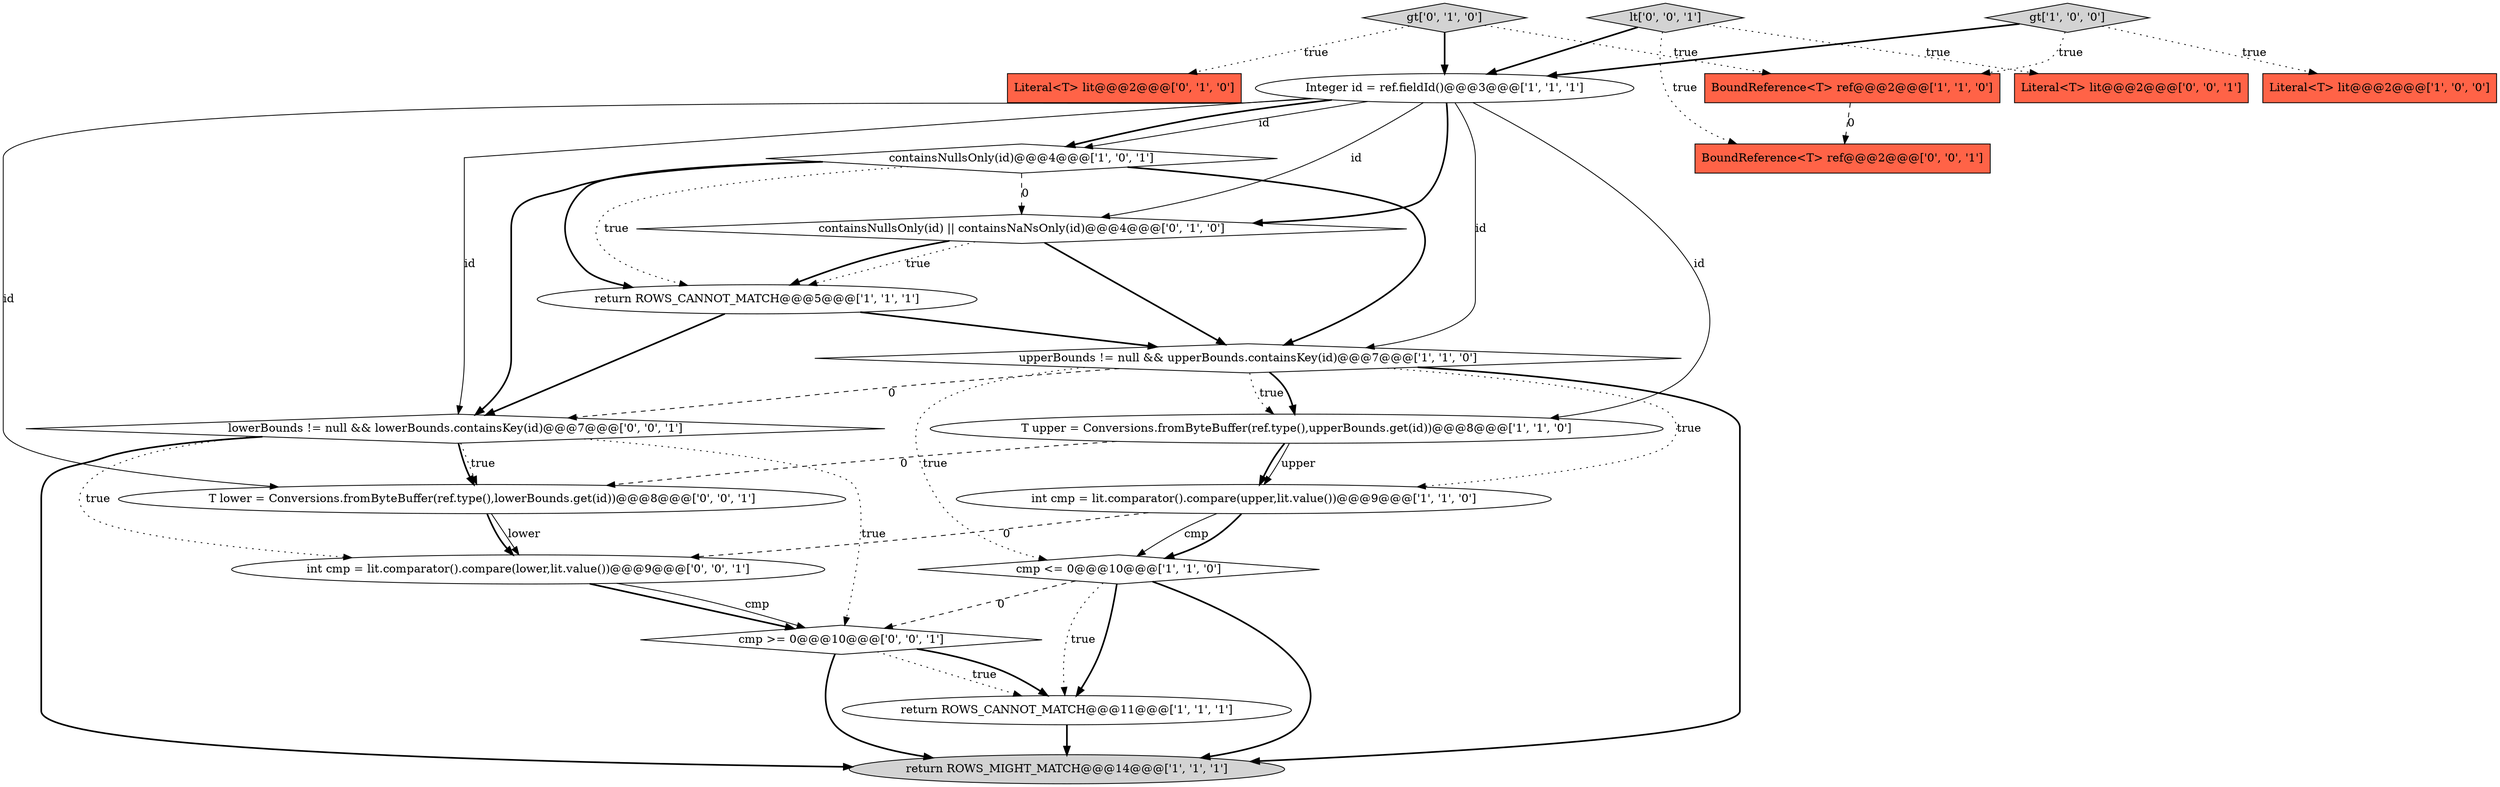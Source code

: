 digraph {
12 [style = filled, label = "Literal<T> lit@@@2@@@['0', '1', '0']", fillcolor = tomato, shape = box image = "AAA0AAABBB2BBB"];
20 [style = filled, label = "lt['0', '0', '1']", fillcolor = lightgray, shape = diamond image = "AAA0AAABBB3BBB"];
6 [style = filled, label = "cmp <= 0@@@10@@@['1', '1', '0']", fillcolor = white, shape = diamond image = "AAA0AAABBB1BBB"];
3 [style = filled, label = "containsNullsOnly(id)@@@4@@@['1', '0', '1']", fillcolor = white, shape = diamond image = "AAA0AAABBB1BBB"];
9 [style = filled, label = "return ROWS_CANNOT_MATCH@@@5@@@['1', '1', '1']", fillcolor = white, shape = ellipse image = "AAA0AAABBB1BBB"];
16 [style = filled, label = "lowerBounds != null && lowerBounds.containsKey(id)@@@7@@@['0', '0', '1']", fillcolor = white, shape = diamond image = "AAA0AAABBB3BBB"];
1 [style = filled, label = "int cmp = lit.comparator().compare(upper,lit.value())@@@9@@@['1', '1', '0']", fillcolor = white, shape = ellipse image = "AAA0AAABBB1BBB"];
7 [style = filled, label = "return ROWS_MIGHT_MATCH@@@14@@@['1', '1', '1']", fillcolor = lightgray, shape = ellipse image = "AAA0AAABBB1BBB"];
15 [style = filled, label = "cmp >= 0@@@10@@@['0', '0', '1']", fillcolor = white, shape = diamond image = "AAA0AAABBB3BBB"];
11 [style = filled, label = "return ROWS_CANNOT_MATCH@@@11@@@['1', '1', '1']", fillcolor = white, shape = ellipse image = "AAA0AAABBB1BBB"];
17 [style = filled, label = "int cmp = lit.comparator().compare(lower,lit.value())@@@9@@@['0', '0', '1']", fillcolor = white, shape = ellipse image = "AAA0AAABBB3BBB"];
18 [style = filled, label = "Literal<T> lit@@@2@@@['0', '0', '1']", fillcolor = tomato, shape = box image = "AAA0AAABBB3BBB"];
4 [style = filled, label = "Literal<T> lit@@@2@@@['1', '0', '0']", fillcolor = tomato, shape = box image = "AAA0AAABBB1BBB"];
2 [style = filled, label = "Integer id = ref.fieldId()@@@3@@@['1', '1', '1']", fillcolor = white, shape = ellipse image = "AAA0AAABBB1BBB"];
8 [style = filled, label = "BoundReference<T> ref@@@2@@@['1', '1', '0']", fillcolor = tomato, shape = box image = "AAA0AAABBB1BBB"];
5 [style = filled, label = "gt['1', '0', '0']", fillcolor = lightgray, shape = diamond image = "AAA0AAABBB1BBB"];
0 [style = filled, label = "T upper = Conversions.fromByteBuffer(ref.type(),upperBounds.get(id))@@@8@@@['1', '1', '0']", fillcolor = white, shape = ellipse image = "AAA0AAABBB1BBB"];
13 [style = filled, label = "containsNullsOnly(id) || containsNaNsOnly(id)@@@4@@@['0', '1', '0']", fillcolor = white, shape = diamond image = "AAA1AAABBB2BBB"];
19 [style = filled, label = "BoundReference<T> ref@@@2@@@['0', '0', '1']", fillcolor = tomato, shape = box image = "AAA0AAABBB3BBB"];
21 [style = filled, label = "T lower = Conversions.fromByteBuffer(ref.type(),lowerBounds.get(id))@@@8@@@['0', '0', '1']", fillcolor = white, shape = ellipse image = "AAA0AAABBB3BBB"];
10 [style = filled, label = "upperBounds != null && upperBounds.containsKey(id)@@@7@@@['1', '1', '0']", fillcolor = white, shape = diamond image = "AAA0AAABBB1BBB"];
14 [style = filled, label = "gt['0', '1', '0']", fillcolor = lightgray, shape = diamond image = "AAA0AAABBB2BBB"];
5->2 [style = bold, label=""];
5->8 [style = dotted, label="true"];
3->10 [style = bold, label=""];
2->10 [style = solid, label="id"];
10->1 [style = dotted, label="true"];
1->6 [style = solid, label="cmp"];
0->21 [style = dashed, label="0"];
2->13 [style = bold, label=""];
20->18 [style = dotted, label="true"];
2->13 [style = solid, label="id"];
6->11 [style = bold, label=""];
9->16 [style = bold, label=""];
21->17 [style = bold, label=""];
14->8 [style = dotted, label="true"];
5->4 [style = dotted, label="true"];
15->11 [style = dotted, label="true"];
10->0 [style = dotted, label="true"];
13->9 [style = dotted, label="true"];
15->7 [style = bold, label=""];
1->6 [style = bold, label=""];
14->12 [style = dotted, label="true"];
16->15 [style = dotted, label="true"];
0->1 [style = bold, label=""];
3->13 [style = dashed, label="0"];
2->21 [style = solid, label="id"];
11->7 [style = bold, label=""];
2->3 [style = bold, label=""];
10->7 [style = bold, label=""];
8->19 [style = dashed, label="0"];
16->21 [style = bold, label=""];
10->16 [style = dashed, label="0"];
21->17 [style = solid, label="lower"];
15->11 [style = bold, label=""];
17->15 [style = bold, label=""];
3->9 [style = bold, label=""];
16->21 [style = dotted, label="true"];
14->2 [style = bold, label=""];
10->6 [style = dotted, label="true"];
16->7 [style = bold, label=""];
17->15 [style = solid, label="cmp"];
6->15 [style = dashed, label="0"];
0->1 [style = solid, label="upper"];
13->9 [style = bold, label=""];
3->16 [style = bold, label=""];
20->2 [style = bold, label=""];
6->7 [style = bold, label=""];
2->16 [style = solid, label="id"];
13->10 [style = bold, label=""];
20->19 [style = dotted, label="true"];
1->17 [style = dashed, label="0"];
3->9 [style = dotted, label="true"];
16->17 [style = dotted, label="true"];
2->0 [style = solid, label="id"];
10->0 [style = bold, label=""];
2->3 [style = solid, label="id"];
9->10 [style = bold, label=""];
6->11 [style = dotted, label="true"];
}
